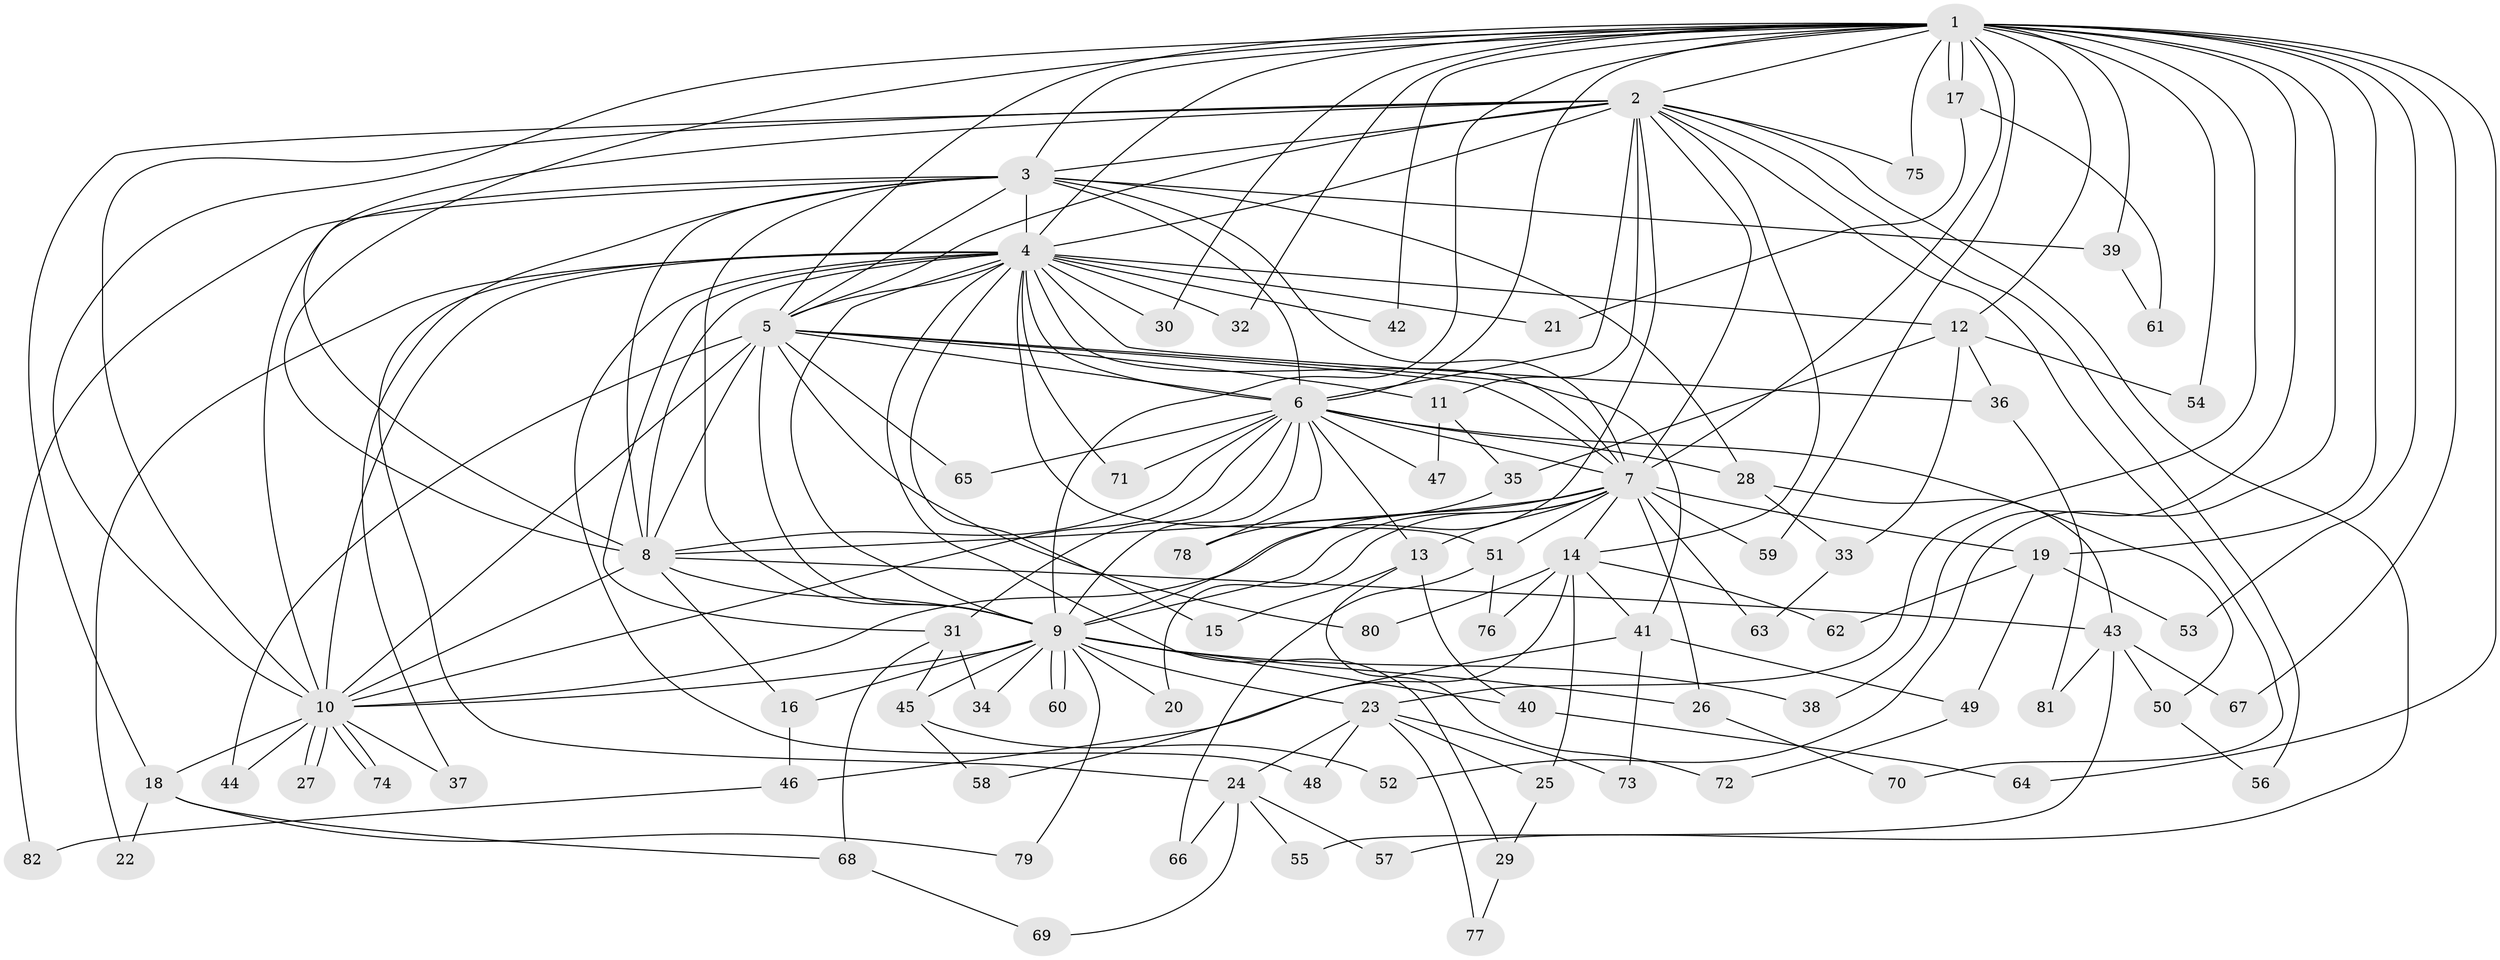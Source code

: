 // Generated by graph-tools (version 1.1) at 2025/11/02/27/25 16:11:07]
// undirected, 82 vertices, 189 edges
graph export_dot {
graph [start="1"]
  node [color=gray90,style=filled];
  1;
  2;
  3;
  4;
  5;
  6;
  7;
  8;
  9;
  10;
  11;
  12;
  13;
  14;
  15;
  16;
  17;
  18;
  19;
  20;
  21;
  22;
  23;
  24;
  25;
  26;
  27;
  28;
  29;
  30;
  31;
  32;
  33;
  34;
  35;
  36;
  37;
  38;
  39;
  40;
  41;
  42;
  43;
  44;
  45;
  46;
  47;
  48;
  49;
  50;
  51;
  52;
  53;
  54;
  55;
  56;
  57;
  58;
  59;
  60;
  61;
  62;
  63;
  64;
  65;
  66;
  67;
  68;
  69;
  70;
  71;
  72;
  73;
  74;
  75;
  76;
  77;
  78;
  79;
  80;
  81;
  82;
  1 -- 2;
  1 -- 3;
  1 -- 4;
  1 -- 5;
  1 -- 6;
  1 -- 7;
  1 -- 8;
  1 -- 9;
  1 -- 10;
  1 -- 12;
  1 -- 17;
  1 -- 17;
  1 -- 19;
  1 -- 23;
  1 -- 30;
  1 -- 32;
  1 -- 38;
  1 -- 39;
  1 -- 42;
  1 -- 52;
  1 -- 53;
  1 -- 54;
  1 -- 59;
  1 -- 64;
  1 -- 67;
  1 -- 75;
  2 -- 3;
  2 -- 4;
  2 -- 5;
  2 -- 6;
  2 -- 7;
  2 -- 8;
  2 -- 9;
  2 -- 10;
  2 -- 11;
  2 -- 14;
  2 -- 18;
  2 -- 56;
  2 -- 57;
  2 -- 70;
  2 -- 75;
  3 -- 4;
  3 -- 5;
  3 -- 6;
  3 -- 7;
  3 -- 8;
  3 -- 9;
  3 -- 10;
  3 -- 28;
  3 -- 37;
  3 -- 39;
  3 -- 82;
  4 -- 5;
  4 -- 6;
  4 -- 7;
  4 -- 8;
  4 -- 9;
  4 -- 10;
  4 -- 12;
  4 -- 15;
  4 -- 21;
  4 -- 22;
  4 -- 24;
  4 -- 29;
  4 -- 30;
  4 -- 31;
  4 -- 32;
  4 -- 36;
  4 -- 42;
  4 -- 48;
  4 -- 51;
  4 -- 71;
  5 -- 6;
  5 -- 7;
  5 -- 8;
  5 -- 9;
  5 -- 10;
  5 -- 11;
  5 -- 41;
  5 -- 44;
  5 -- 65;
  5 -- 80;
  6 -- 7;
  6 -- 8;
  6 -- 9;
  6 -- 10;
  6 -- 13;
  6 -- 28;
  6 -- 31;
  6 -- 47;
  6 -- 50;
  6 -- 65;
  6 -- 71;
  6 -- 78;
  7 -- 8;
  7 -- 9;
  7 -- 10;
  7 -- 13;
  7 -- 14;
  7 -- 19;
  7 -- 20;
  7 -- 26;
  7 -- 51;
  7 -- 59;
  7 -- 63;
  8 -- 9;
  8 -- 10;
  8 -- 16;
  8 -- 43;
  9 -- 10;
  9 -- 16;
  9 -- 20;
  9 -- 23;
  9 -- 26;
  9 -- 34;
  9 -- 38;
  9 -- 40;
  9 -- 45;
  9 -- 60;
  9 -- 60;
  9 -- 79;
  10 -- 18;
  10 -- 27;
  10 -- 27;
  10 -- 37;
  10 -- 44;
  10 -- 74;
  10 -- 74;
  11 -- 35;
  11 -- 47;
  12 -- 33;
  12 -- 35;
  12 -- 36;
  12 -- 54;
  13 -- 15;
  13 -- 40;
  13 -- 72;
  14 -- 25;
  14 -- 41;
  14 -- 58;
  14 -- 62;
  14 -- 76;
  14 -- 80;
  16 -- 46;
  17 -- 21;
  17 -- 61;
  18 -- 22;
  18 -- 68;
  18 -- 79;
  19 -- 49;
  19 -- 53;
  19 -- 62;
  23 -- 24;
  23 -- 25;
  23 -- 48;
  23 -- 73;
  23 -- 77;
  24 -- 55;
  24 -- 57;
  24 -- 66;
  24 -- 69;
  25 -- 29;
  26 -- 70;
  28 -- 33;
  28 -- 43;
  29 -- 77;
  31 -- 34;
  31 -- 45;
  31 -- 68;
  33 -- 63;
  35 -- 78;
  36 -- 81;
  39 -- 61;
  40 -- 64;
  41 -- 46;
  41 -- 49;
  41 -- 73;
  43 -- 50;
  43 -- 55;
  43 -- 67;
  43 -- 81;
  45 -- 52;
  45 -- 58;
  46 -- 82;
  49 -- 72;
  50 -- 56;
  51 -- 66;
  51 -- 76;
  68 -- 69;
}
